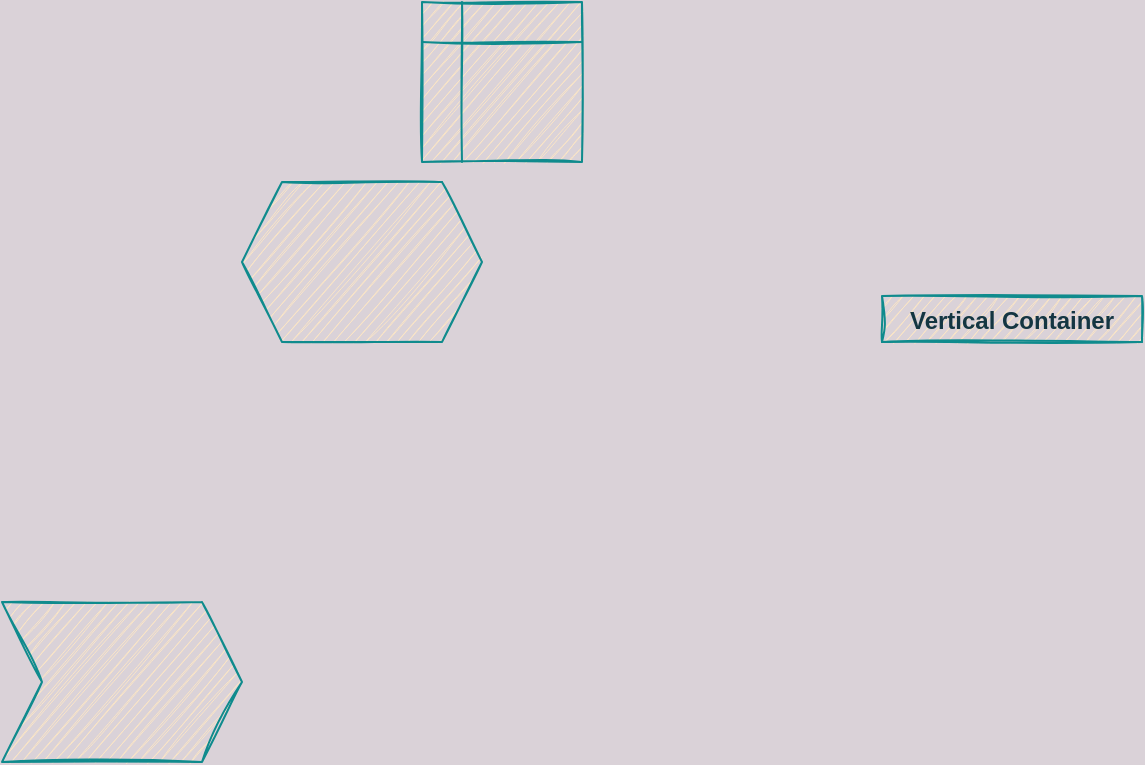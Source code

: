 <mxfile version="15.2.9" type="github">
  <diagram id="-lNwksoksxSVDFmeff47" name="第 1 页">
    <mxGraphModel dx="1422" dy="833" grid="1" gridSize="10" guides="1" tooltips="1" connect="1" arrows="1" fold="1" page="1" pageScale="1" pageWidth="827" pageHeight="1169" background="#DAD2D8" math="0" shadow="0">
      <root>
        <mxCell id="0" />
        <mxCell id="1" parent="0" />
        <mxCell id="u3060Xiz0gm15m5jxgF5-1" value="" style="shape=hexagon;perimeter=hexagonPerimeter2;whiteSpace=wrap;html=1;fixedSize=1;sketch=1;fillColor=#FAE5C7;strokeColor=#0F8B8D;fontColor=#143642;" vertex="1" parent="1">
          <mxGeometry x="340" y="320" width="120" height="80" as="geometry" />
        </mxCell>
        <mxCell id="u3060Xiz0gm15m5jxgF5-2" value="" style="shape=internalStorage;whiteSpace=wrap;html=1;backgroundOutline=1;sketch=1;fillColor=#FAE5C7;strokeColor=#0F8B8D;fontColor=#143642;" vertex="1" parent="1">
          <mxGeometry x="430" y="230" width="80" height="80" as="geometry" />
        </mxCell>
        <mxCell id="u3060Xiz0gm15m5jxgF5-3" value="" style="shape=step;perimeter=stepPerimeter;whiteSpace=wrap;html=1;fixedSize=1;sketch=1;fillColor=#FAE5C7;strokeColor=#0F8B8D;fontColor=#143642;" vertex="1" parent="1">
          <mxGeometry x="220" y="530" width="120" height="80" as="geometry" />
        </mxCell>
        <mxCell id="u3060Xiz0gm15m5jxgF5-4" value="Vertical Container" style="swimlane;sketch=1;fillColor=#FAE5C7;strokeColor=#0F8B8D;fontColor=#143642;" vertex="1" collapsed="1" parent="1">
          <mxGeometry x="660" y="377" width="130" height="23" as="geometry">
            <mxRectangle x="790" y="510" width="200" height="200" as="alternateBounds" />
          </mxGeometry>
        </mxCell>
      </root>
    </mxGraphModel>
  </diagram>
</mxfile>
